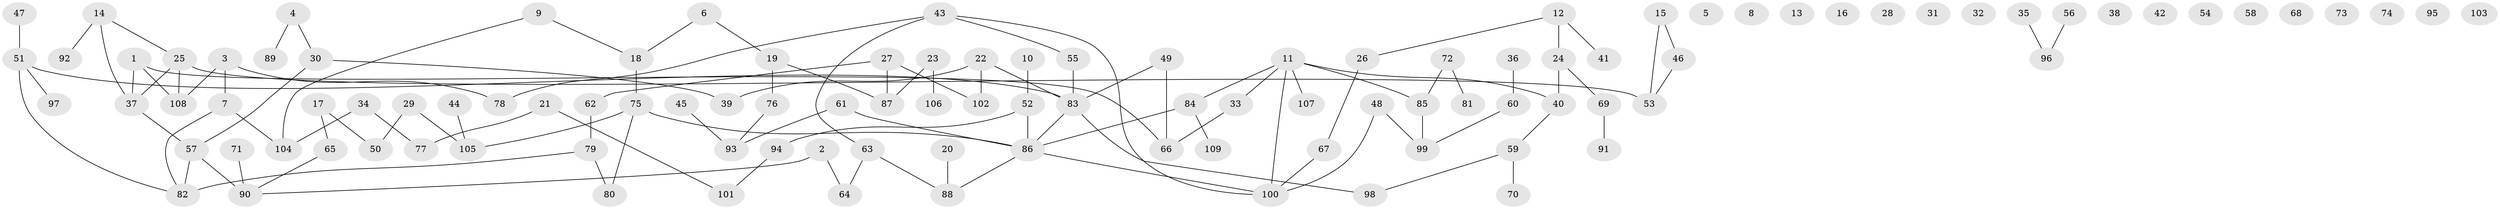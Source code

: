 // Generated by graph-tools (version 1.1) at 2025/00/03/09/25 03:00:41]
// undirected, 109 vertices, 113 edges
graph export_dot {
graph [start="1"]
  node [color=gray90,style=filled];
  1;
  2;
  3;
  4;
  5;
  6;
  7;
  8;
  9;
  10;
  11;
  12;
  13;
  14;
  15;
  16;
  17;
  18;
  19;
  20;
  21;
  22;
  23;
  24;
  25;
  26;
  27;
  28;
  29;
  30;
  31;
  32;
  33;
  34;
  35;
  36;
  37;
  38;
  39;
  40;
  41;
  42;
  43;
  44;
  45;
  46;
  47;
  48;
  49;
  50;
  51;
  52;
  53;
  54;
  55;
  56;
  57;
  58;
  59;
  60;
  61;
  62;
  63;
  64;
  65;
  66;
  67;
  68;
  69;
  70;
  71;
  72;
  73;
  74;
  75;
  76;
  77;
  78;
  79;
  80;
  81;
  82;
  83;
  84;
  85;
  86;
  87;
  88;
  89;
  90;
  91;
  92;
  93;
  94;
  95;
  96;
  97;
  98;
  99;
  100;
  101;
  102;
  103;
  104;
  105;
  106;
  107;
  108;
  109;
  1 -- 37;
  1 -- 66;
  1 -- 108;
  2 -- 64;
  2 -- 90;
  3 -- 7;
  3 -- 78;
  3 -- 108;
  4 -- 30;
  4 -- 89;
  6 -- 18;
  6 -- 19;
  7 -- 82;
  7 -- 104;
  9 -- 18;
  9 -- 104;
  10 -- 52;
  11 -- 33;
  11 -- 40;
  11 -- 84;
  11 -- 85;
  11 -- 100;
  11 -- 107;
  12 -- 24;
  12 -- 26;
  12 -- 41;
  14 -- 25;
  14 -- 37;
  14 -- 92;
  15 -- 46;
  15 -- 53;
  17 -- 50;
  17 -- 65;
  18 -- 75;
  19 -- 76;
  19 -- 87;
  20 -- 88;
  21 -- 77;
  21 -- 101;
  22 -- 39;
  22 -- 83;
  22 -- 102;
  23 -- 87;
  23 -- 106;
  24 -- 40;
  24 -- 69;
  25 -- 37;
  25 -- 53;
  25 -- 108;
  26 -- 67;
  27 -- 62;
  27 -- 87;
  27 -- 102;
  29 -- 50;
  29 -- 105;
  30 -- 39;
  30 -- 57;
  33 -- 66;
  34 -- 77;
  34 -- 104;
  35 -- 96;
  36 -- 60;
  37 -- 57;
  40 -- 59;
  43 -- 55;
  43 -- 63;
  43 -- 78;
  43 -- 100;
  44 -- 105;
  45 -- 93;
  46 -- 53;
  47 -- 51;
  48 -- 99;
  48 -- 100;
  49 -- 66;
  49 -- 83;
  51 -- 82;
  51 -- 83;
  51 -- 97;
  52 -- 86;
  52 -- 94;
  55 -- 83;
  56 -- 96;
  57 -- 82;
  57 -- 90;
  59 -- 70;
  59 -- 98;
  60 -- 99;
  61 -- 86;
  61 -- 93;
  62 -- 79;
  63 -- 64;
  63 -- 88;
  65 -- 90;
  67 -- 100;
  69 -- 91;
  71 -- 90;
  72 -- 81;
  72 -- 85;
  75 -- 80;
  75 -- 86;
  75 -- 105;
  76 -- 93;
  79 -- 80;
  79 -- 82;
  83 -- 86;
  83 -- 98;
  84 -- 86;
  84 -- 109;
  85 -- 99;
  86 -- 88;
  86 -- 100;
  94 -- 101;
}

